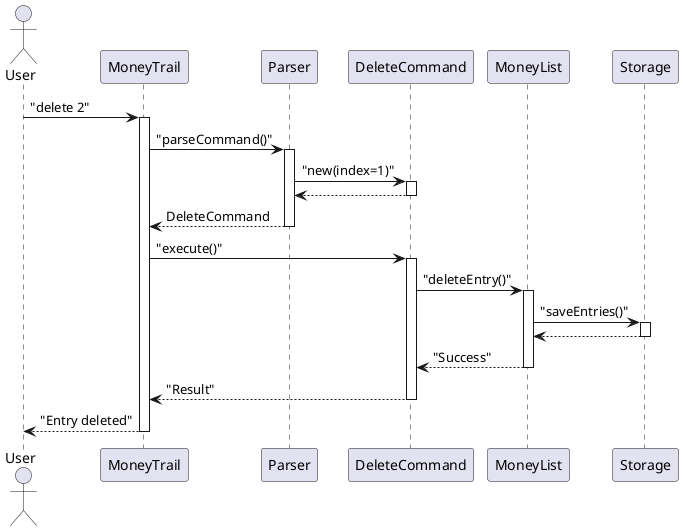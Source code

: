 @startuml Delete_Sequence_Activation
actor User
participant MoneyTrail
participant Parser
participant DeleteCommand
participant MoneyList
participant Storage

User -> MoneyTrail : "delete 2"
activate MoneyTrail
MoneyTrail -> Parser : "parseCommand()"
activate Parser
Parser -> DeleteCommand : "new(index=1)"
activate DeleteCommand
DeleteCommand --> Parser
deactivate DeleteCommand
Parser --> MoneyTrail : DeleteCommand
deactivate Parser

MoneyTrail -> DeleteCommand : "execute()"
activate DeleteCommand
DeleteCommand -> MoneyList : "deleteEntry()"
activate MoneyList
MoneyList -> Storage : "saveEntries()"
activate Storage
Storage --> MoneyList
deactivate Storage
MoneyList --> DeleteCommand : "Success"
deactivate MoneyList
DeleteCommand --> MoneyTrail : "Result"
deactivate DeleteCommand
MoneyTrail --> User : "Entry deleted"
deactivate MoneyTrail
@enduml